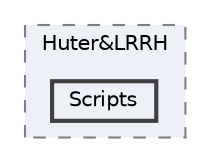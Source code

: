 digraph "004_Character/SkillCharacters/01_LittleRedRidingHood/Huter&amp;LRRH/Scripts"
{
 // LATEX_PDF_SIZE
  bgcolor="transparent";
  edge [fontname=Helvetica,fontsize=10,labelfontname=Helvetica,labelfontsize=10];
  node [fontname=Helvetica,fontsize=10,shape=box,height=0.2,width=0.4];
  compound=true
  subgraph clusterdir_08252dd5cb9eb7ddf9a175398a30f462 {
    graph [ bgcolor="#edf0f7", pencolor="grey50", label="Huter&LRRH", fontname=Helvetica,fontsize=10 style="filled,dashed", URL="dir_08252dd5cb9eb7ddf9a175398a30f462.html",tooltip=""]
  dir_75e2465f726c684e67f85154bb779a3a [label="Scripts", fillcolor="#edf0f7", color="grey25", style="filled,bold", URL="dir_75e2465f726c684e67f85154bb779a3a.html",tooltip=""];
  }
}
